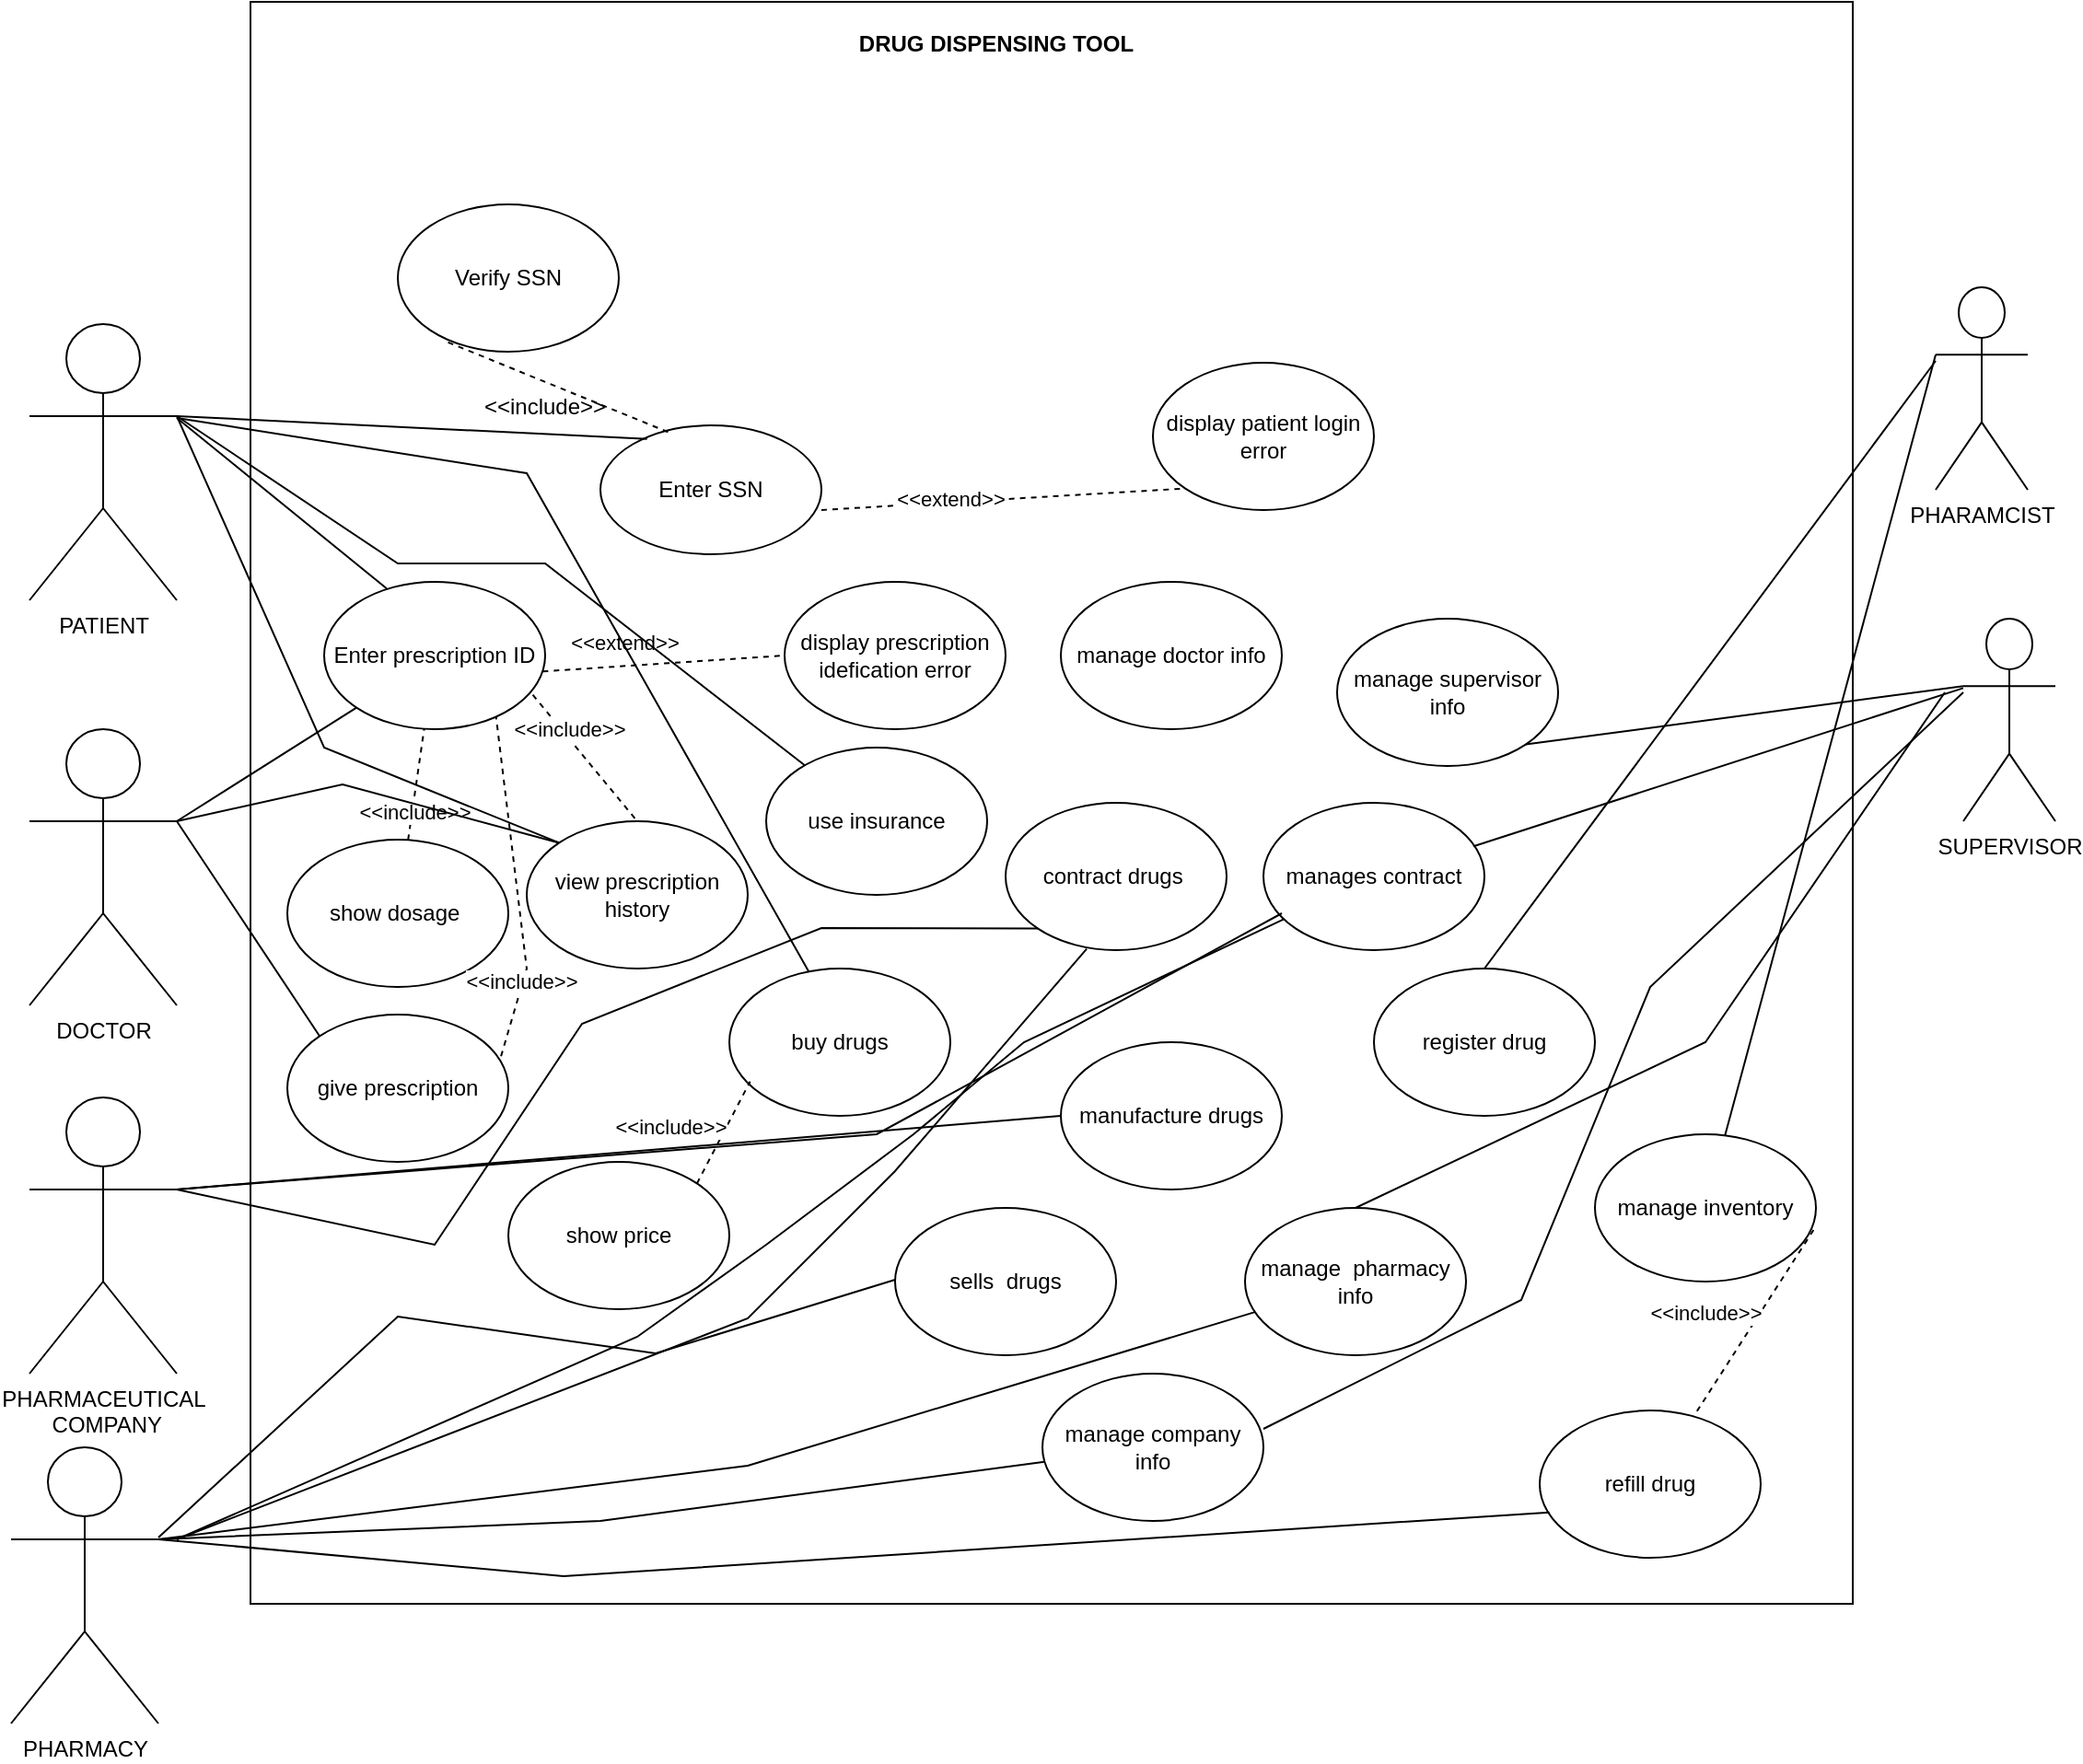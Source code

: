 <mxfile version="21.2.1" type="device">
  <diagram name="Page-1" id="k8EfoCy7SmcwWmOiNj1v">
    <mxGraphModel dx="1020" dy="1596" grid="1" gridSize="10" guides="1" tooltips="1" connect="1" arrows="1" fold="1" page="1" pageScale="1" pageWidth="850" pageHeight="1100" math="0" shadow="0">
      <root>
        <mxCell id="0" />
        <mxCell id="1" parent="0" />
        <UserObject label="" tooltip="&gt;&#xa;" id="KLKRiOaOqkj03--vke8t-1">
          <mxCell style="whiteSpace=wrap;html=1;aspect=fixed;strokeColor=#000000;" parent="1" vertex="1">
            <mxGeometry x="310" y="-195" width="870" height="870" as="geometry" />
          </mxCell>
        </UserObject>
        <mxCell id="KLKRiOaOqkj03--vke8t-2" value="&lt;b&gt;DRUG DISPENSING TOOL&lt;br&gt;&lt;br&gt;&lt;/b&gt;" style="text;html=1;strokeColor=none;fillColor=none;align=center;verticalAlign=middle;whiteSpace=wrap;rounded=0;" parent="1" vertex="1">
          <mxGeometry x="600" y="-190" width="230" height="50" as="geometry" />
        </mxCell>
        <mxCell id="KLKRiOaOqkj03--vke8t-10" value="Enter SSN" style="ellipse;whiteSpace=wrap;html=1;" parent="1" vertex="1">
          <mxGeometry x="500" y="35" width="120" height="70" as="geometry" />
        </mxCell>
        <mxCell id="KLKRiOaOqkj03--vke8t-12" value="display patient login error" style="ellipse;whiteSpace=wrap;html=1;" parent="1" vertex="1">
          <mxGeometry x="800" y="1" width="120" height="80" as="geometry" />
        </mxCell>
        <mxCell id="KLKRiOaOqkj03--vke8t-13" value="Verify SSN" style="ellipse;whiteSpace=wrap;html=1;" parent="1" vertex="1">
          <mxGeometry x="390" y="-85" width="120" height="80" as="geometry" />
        </mxCell>
        <mxCell id="KLKRiOaOqkj03--vke8t-14" value="Enter prescription ID" style="ellipse;whiteSpace=wrap;html=1;" parent="1" vertex="1">
          <mxGeometry x="350" y="120" width="120" height="80" as="geometry" />
        </mxCell>
        <mxCell id="KLKRiOaOqkj03--vke8t-15" value="display prescription idefication error" style="ellipse;whiteSpace=wrap;html=1;" parent="1" vertex="1">
          <mxGeometry x="600" y="120" width="120" height="80" as="geometry" />
        </mxCell>
        <mxCell id="KLKRiOaOqkj03--vke8t-16" value="show dosage&amp;nbsp;" style="ellipse;whiteSpace=wrap;html=1;" parent="1" vertex="1">
          <mxGeometry x="330" y="260" width="120" height="80" as="geometry" />
        </mxCell>
        <mxCell id="KLKRiOaOqkj03--vke8t-17" value="give prescription" style="ellipse;whiteSpace=wrap;html=1;" parent="1" vertex="1">
          <mxGeometry x="330" y="355" width="120" height="80" as="geometry" />
        </mxCell>
        <mxCell id="KLKRiOaOqkj03--vke8t-26" value="buy drugs" style="ellipse;whiteSpace=wrap;html=1;" parent="1" vertex="1">
          <mxGeometry x="570" y="330" width="120" height="80" as="geometry" />
        </mxCell>
        <mxCell id="KLKRiOaOqkj03--vke8t-28" value="manufacture drugs" style="ellipse;whiteSpace=wrap;html=1;" parent="1" vertex="1">
          <mxGeometry x="750" y="370" width="120" height="80" as="geometry" />
        </mxCell>
        <mxCell id="KLKRiOaOqkj03--vke8t-29" value="contract drugs&amp;nbsp;" style="ellipse;whiteSpace=wrap;html=1;" parent="1" vertex="1">
          <mxGeometry x="720" y="240" width="120" height="80" as="geometry" />
        </mxCell>
        <mxCell id="KLKRiOaOqkj03--vke8t-30" value="register drug" style="ellipse;whiteSpace=wrap;html=1;" parent="1" vertex="1">
          <mxGeometry x="920" y="330" width="120" height="80" as="geometry" />
        </mxCell>
        <mxCell id="KLKRiOaOqkj03--vke8t-31" value="manages contract&lt;br&gt;" style="ellipse;whiteSpace=wrap;html=1;" parent="1" vertex="1">
          <mxGeometry x="860" y="240" width="120" height="80" as="geometry" />
        </mxCell>
        <mxCell id="KLKRiOaOqkj03--vke8t-33" value="show price" style="ellipse;whiteSpace=wrap;html=1;" parent="1" vertex="1">
          <mxGeometry x="450" y="435" width="120" height="80" as="geometry" />
        </mxCell>
        <mxCell id="KLKRiOaOqkj03--vke8t-34" value="sells&amp;nbsp; drugs" style="ellipse;whiteSpace=wrap;html=1;" parent="1" vertex="1">
          <mxGeometry x="660" y="460" width="120" height="80" as="geometry" />
        </mxCell>
        <mxCell id="KLKRiOaOqkj03--vke8t-35" value="use insurance&lt;br&gt;" style="ellipse;whiteSpace=wrap;html=1;" parent="1" vertex="1">
          <mxGeometry x="590" y="210" width="120" height="80" as="geometry" />
        </mxCell>
        <mxCell id="KLKRiOaOqkj03--vke8t-36" value="manage inventory" style="ellipse;whiteSpace=wrap;html=1;" parent="1" vertex="1">
          <mxGeometry x="1040" y="420" width="120" height="80" as="geometry" />
        </mxCell>
        <mxCell id="KLKRiOaOqkj03--vke8t-37" value="view prescription history" style="ellipse;whiteSpace=wrap;html=1;" parent="1" vertex="1">
          <mxGeometry x="460" y="250" width="120" height="80" as="geometry" />
        </mxCell>
        <mxCell id="KLKRiOaOqkj03--vke8t-38" value="manage company info" style="ellipse;whiteSpace=wrap;html=1;" parent="1" vertex="1">
          <mxGeometry x="740" y="550" width="120" height="80" as="geometry" />
        </mxCell>
        <mxCell id="KLKRiOaOqkj03--vke8t-40" value="manage&amp;nbsp; pharmacy info" style="ellipse;whiteSpace=wrap;html=1;" parent="1" vertex="1">
          <mxGeometry x="850" y="460" width="120" height="80" as="geometry" />
        </mxCell>
        <mxCell id="KLKRiOaOqkj03--vke8t-41" value="manage doctor info" style="ellipse;whiteSpace=wrap;html=1;" parent="1" vertex="1">
          <mxGeometry x="750" y="120" width="120" height="80" as="geometry" />
        </mxCell>
        <mxCell id="KLKRiOaOqkj03--vke8t-42" value="manage supervisor info" style="ellipse;whiteSpace=wrap;html=1;" parent="1" vertex="1">
          <mxGeometry x="900" y="140" width="120" height="80" as="geometry" />
        </mxCell>
        <mxCell id="KLKRiOaOqkj03--vke8t-43" value="refill drug" style="ellipse;whiteSpace=wrap;html=1;" parent="1" vertex="1">
          <mxGeometry x="1010" y="570" width="120" height="80" as="geometry" />
        </mxCell>
        <mxCell id="KLKRiOaOqkj03--vke8t-46" value="PATIENT" style="shape=umlActor;verticalLabelPosition=bottom;verticalAlign=top;html=1;outlineConnect=0;" parent="1" vertex="1">
          <mxGeometry x="190" y="-20" width="80" height="150" as="geometry" />
        </mxCell>
        <mxCell id="KLKRiOaOqkj03--vke8t-47" value="DOCTOR" style="shape=umlActor;verticalLabelPosition=bottom;verticalAlign=top;html=1;outlineConnect=0;" parent="1" vertex="1">
          <mxGeometry x="190" y="200" width="80" height="150" as="geometry" />
        </mxCell>
        <mxCell id="KLKRiOaOqkj03--vke8t-50" value="PHARMACEUTICAL&lt;br&gt;&amp;nbsp;COMPANY" style="shape=umlActor;verticalLabelPosition=bottom;verticalAlign=top;html=1;outlineConnect=0;" parent="1" vertex="1">
          <mxGeometry x="190" y="400" width="80" height="150" as="geometry" />
        </mxCell>
        <mxCell id="KLKRiOaOqkj03--vke8t-51" value="PHARMACY" style="shape=umlActor;verticalLabelPosition=bottom;verticalAlign=top;html=1;outlineConnect=0;" parent="1" vertex="1">
          <mxGeometry x="180" y="590" width="80" height="150" as="geometry" />
        </mxCell>
        <mxCell id="KLKRiOaOqkj03--vke8t-55" value="PHARAMCIST" style="shape=umlActor;verticalLabelPosition=bottom;verticalAlign=top;html=1;outlineConnect=0;" parent="1" vertex="1">
          <mxGeometry x="1225" y="-40" width="50" height="110" as="geometry" />
        </mxCell>
        <mxCell id="KLKRiOaOqkj03--vke8t-58" value="SUPERVISOR" style="shape=umlActor;verticalLabelPosition=bottom;verticalAlign=top;html=1;outlineConnect=0;" parent="1" vertex="1">
          <mxGeometry x="1240" y="140" width="50" height="110" as="geometry" />
        </mxCell>
        <mxCell id="KLKRiOaOqkj03--vke8t-72" value="" style="endArrow=none;dashed=1;html=1;rounded=0;strokeColor=#000000;entryX=0.222;entryY=0.933;entryDx=0;entryDy=0;entryPerimeter=0;exitX=0.306;exitY=0.052;exitDx=0;exitDy=0;exitPerimeter=0;" parent="1" source="KLKRiOaOqkj03--vke8t-10" target="KLKRiOaOqkj03--vke8t-13" edge="1">
          <mxGeometry width="50" height="50" relative="1" as="geometry">
            <mxPoint x="450" y="50" as="sourcePoint" />
            <mxPoint x="500" as="targetPoint" />
          </mxGeometry>
        </mxCell>
        <mxCell id="KLKRiOaOqkj03--vke8t-73" value="&amp;lt;&amp;lt;include&amp;gt;&amp;gt;" style="text;html=1;strokeColor=none;fillColor=none;align=center;verticalAlign=middle;whiteSpace=wrap;rounded=0;" parent="1" vertex="1">
          <mxGeometry x="440" y="10" width="60" height="30" as="geometry" />
        </mxCell>
        <mxCell id="KLKRiOaOqkj03--vke8t-74" style="edgeStyle=orthogonalEdgeStyle;rounded=0;orthogonalLoop=1;jettySize=auto;html=1;exitX=0.5;exitY=1;exitDx=0;exitDy=0;" parent="1" source="KLKRiOaOqkj03--vke8t-73" target="KLKRiOaOqkj03--vke8t-73" edge="1">
          <mxGeometry relative="1" as="geometry" />
        </mxCell>
        <mxCell id="KLKRiOaOqkj03--vke8t-75" value="" style="endArrow=none;dashed=1;html=1;rounded=0;exitX=1;exitY=0.657;exitDx=0;exitDy=0;exitPerimeter=0;entryX=0;entryY=1;entryDx=0;entryDy=0;" parent="1" source="KLKRiOaOqkj03--vke8t-10" target="KLKRiOaOqkj03--vke8t-12" edge="1">
          <mxGeometry width="50" height="50" relative="1" as="geometry">
            <mxPoint x="500" y="200" as="sourcePoint" />
            <mxPoint x="550" y="150" as="targetPoint" />
          </mxGeometry>
        </mxCell>
        <mxCell id="KLKRiOaOqkj03--vke8t-76" value="&amp;lt;&amp;lt;extend&amp;gt;&amp;gt;" style="edgeLabel;html=1;align=center;verticalAlign=middle;resizable=0;points=[];" parent="KLKRiOaOqkj03--vke8t-75" vertex="1" connectable="0">
          <mxGeometry x="-0.295" y="2" relative="1" as="geometry">
            <mxPoint as="offset" />
          </mxGeometry>
        </mxCell>
        <mxCell id="KLKRiOaOqkj03--vke8t-78" value="" style="endArrow=none;dashed=1;html=1;rounded=0;" parent="1" source="KLKRiOaOqkj03--vke8t-16" target="KLKRiOaOqkj03--vke8t-14" edge="1">
          <mxGeometry width="50" height="50" relative="1" as="geometry">
            <mxPoint x="420" y="240" as="sourcePoint" />
            <mxPoint x="470" y="190" as="targetPoint" />
          </mxGeometry>
        </mxCell>
        <mxCell id="KLKRiOaOqkj03--vke8t-86" value="&amp;lt;&amp;lt;include&amp;gt;&amp;gt;" style="edgeLabel;html=1;align=center;verticalAlign=middle;resizable=0;points=[];" parent="KLKRiOaOqkj03--vke8t-78" vertex="1" connectable="0">
          <mxGeometry x="-0.49" y="-2" relative="1" as="geometry">
            <mxPoint x="-1" as="offset" />
          </mxGeometry>
        </mxCell>
        <mxCell id="KLKRiOaOqkj03--vke8t-79" value="" style="endArrow=none;dashed=1;html=1;rounded=0;entryX=0.5;entryY=0;entryDx=0;entryDy=0;exitX=0.944;exitY=0.767;exitDx=0;exitDy=0;exitPerimeter=0;" parent="1" source="KLKRiOaOqkj03--vke8t-14" target="KLKRiOaOqkj03--vke8t-37" edge="1">
          <mxGeometry width="50" height="50" relative="1" as="geometry">
            <mxPoint x="500" y="200" as="sourcePoint" />
            <mxPoint x="550" y="150" as="targetPoint" />
          </mxGeometry>
        </mxCell>
        <mxCell id="KLKRiOaOqkj03--vke8t-85" value="&amp;lt;&amp;lt;include&amp;gt;&amp;gt;" style="edgeLabel;html=1;align=center;verticalAlign=middle;resizable=0;points=[];" parent="KLKRiOaOqkj03--vke8t-79" vertex="1" connectable="0">
          <mxGeometry x="-0.405" y="3" relative="1" as="geometry">
            <mxPoint as="offset" />
          </mxGeometry>
        </mxCell>
        <mxCell id="KLKRiOaOqkj03--vke8t-83" value="" style="endArrow=none;dashed=1;html=1;rounded=0;entryX=0;entryY=0.5;entryDx=0;entryDy=0;exitX=0.989;exitY=0.608;exitDx=0;exitDy=0;exitPerimeter=0;" parent="1" source="KLKRiOaOqkj03--vke8t-14" target="KLKRiOaOqkj03--vke8t-15" edge="1">
          <mxGeometry width="50" height="50" relative="1" as="geometry">
            <mxPoint x="500" y="200" as="sourcePoint" />
            <mxPoint x="550" y="150" as="targetPoint" />
          </mxGeometry>
        </mxCell>
        <mxCell id="KLKRiOaOqkj03--vke8t-84" value="&amp;lt;&amp;lt;extend&amp;gt;&amp;gt;" style="edgeLabel;html=1;align=center;verticalAlign=middle;resizable=0;points=[];" parent="KLKRiOaOqkj03--vke8t-83" vertex="1" connectable="0">
          <mxGeometry x="-0.366" y="-1" relative="1" as="geometry">
            <mxPoint x="3" y="-14" as="offset" />
          </mxGeometry>
        </mxCell>
        <mxCell id="KLKRiOaOqkj03--vke8t-87" value="" style="endArrow=none;dashed=1;html=1;rounded=0;entryX=0.094;entryY=0.767;entryDx=0;entryDy=0;entryPerimeter=0;exitX=1;exitY=0;exitDx=0;exitDy=0;" parent="1" source="KLKRiOaOqkj03--vke8t-33" target="KLKRiOaOqkj03--vke8t-26" edge="1">
          <mxGeometry width="50" height="50" relative="1" as="geometry">
            <mxPoint x="550" y="450" as="sourcePoint" />
            <mxPoint x="600" y="400" as="targetPoint" />
          </mxGeometry>
        </mxCell>
        <mxCell id="KLKRiOaOqkj03--vke8t-88" value="&amp;lt;&amp;lt;include&amp;gt;&amp;gt;" style="edgeLabel;html=1;align=center;verticalAlign=middle;resizable=0;points=[];" parent="KLKRiOaOqkj03--vke8t-87" vertex="1" connectable="0">
          <mxGeometry x="-0.416" y="-3" relative="1" as="geometry">
            <mxPoint x="-26" y="-16" as="offset" />
          </mxGeometry>
        </mxCell>
        <mxCell id="KLKRiOaOqkj03--vke8t-90" value="" style="endArrow=none;dashed=1;html=1;rounded=0;exitX=0.967;exitY=0.283;exitDx=0;exitDy=0;exitPerimeter=0;entryX=0.778;entryY=0.917;entryDx=0;entryDy=0;entryPerimeter=0;" parent="1" source="KLKRiOaOqkj03--vke8t-17" target="KLKRiOaOqkj03--vke8t-14" edge="1">
          <mxGeometry width="50" height="50" relative="1" as="geometry">
            <mxPoint x="500" y="390" as="sourcePoint" />
            <mxPoint x="550" y="340" as="targetPoint" />
            <Array as="points">
              <mxPoint x="460" y="330" />
            </Array>
          </mxGeometry>
        </mxCell>
        <mxCell id="KLKRiOaOqkj03--vke8t-91" value="&amp;lt;&amp;lt;include&amp;gt;&amp;gt;" style="edgeLabel;html=1;align=center;verticalAlign=middle;resizable=0;points=[];" parent="KLKRiOaOqkj03--vke8t-90" vertex="1" connectable="0">
          <mxGeometry x="-0.545" y="1" relative="1" as="geometry">
            <mxPoint as="offset" />
          </mxGeometry>
        </mxCell>
        <mxCell id="KLKRiOaOqkj03--vke8t-95" value="" style="endArrow=none;dashed=1;html=1;rounded=0;exitX=0.989;exitY=0.65;exitDx=0;exitDy=0;exitPerimeter=0;" parent="1" source="KLKRiOaOqkj03--vke8t-36" target="KLKRiOaOqkj03--vke8t-43" edge="1">
          <mxGeometry width="50" height="50" relative="1" as="geometry">
            <mxPoint x="580" y="680" as="sourcePoint" />
            <mxPoint x="630" y="630" as="targetPoint" />
          </mxGeometry>
        </mxCell>
        <mxCell id="KLKRiOaOqkj03--vke8t-96" value="&amp;lt;&amp;lt;include&amp;gt;&amp;gt;" style="edgeLabel;html=1;align=center;verticalAlign=middle;resizable=0;points=[];" parent="KLKRiOaOqkj03--vke8t-95" vertex="1" connectable="0">
          <mxGeometry x="-0.375" y="-1" relative="1" as="geometry">
            <mxPoint x="-38" y="14" as="offset" />
          </mxGeometry>
        </mxCell>
        <mxCell id="KLKRiOaOqkj03--vke8t-97" value="" style="endArrow=none;html=1;rounded=0;exitX=1;exitY=0.333;exitDx=0;exitDy=0;exitPerimeter=0;entryX=0.044;entryY=0.692;entryDx=0;entryDy=0;entryPerimeter=0;" parent="1" source="KLKRiOaOqkj03--vke8t-51" target="KLKRiOaOqkj03--vke8t-43" edge="1">
          <mxGeometry width="50" height="50" relative="1" as="geometry">
            <mxPoint x="580" y="680" as="sourcePoint" />
            <mxPoint x="630" y="630" as="targetPoint" />
            <Array as="points">
              <mxPoint x="480" y="660" />
            </Array>
          </mxGeometry>
        </mxCell>
        <mxCell id="KLKRiOaOqkj03--vke8t-100" value="" style="endArrow=none;html=1;rounded=0;entryX=0.211;entryY=0.105;entryDx=0;entryDy=0;entryPerimeter=0;" parent="1" target="KLKRiOaOqkj03--vke8t-10" edge="1">
          <mxGeometry width="50" height="50" relative="1" as="geometry">
            <mxPoint x="270" y="30" as="sourcePoint" />
            <mxPoint x="320" y="-20" as="targetPoint" />
          </mxGeometry>
        </mxCell>
        <mxCell id="KLKRiOaOqkj03--vke8t-102" value="" style="endArrow=none;html=1;rounded=0;entryX=0.283;entryY=0.033;entryDx=0;entryDy=0;entryPerimeter=0;" parent="1" edge="1">
          <mxGeometry width="50" height="50" relative="1" as="geometry">
            <mxPoint x="270" y="31" as="sourcePoint" />
            <mxPoint x="383.96" y="123.64" as="targetPoint" />
          </mxGeometry>
        </mxCell>
        <mxCell id="KLKRiOaOqkj03--vke8t-105" value="" style="endArrow=none;html=1;rounded=0;exitX=0;exitY=0;exitDx=0;exitDy=0;" parent="1" source="KLKRiOaOqkj03--vke8t-37" edge="1">
          <mxGeometry width="50" height="50" relative="1" as="geometry">
            <mxPoint x="220" y="80" as="sourcePoint" />
            <mxPoint x="270" y="30" as="targetPoint" />
            <Array as="points">
              <mxPoint x="350" y="210" />
            </Array>
          </mxGeometry>
        </mxCell>
        <mxCell id="KLKRiOaOqkj03--vke8t-106" value="" style="endArrow=none;html=1;rounded=0;" parent="1" target="KLKRiOaOqkj03--vke8t-35" edge="1">
          <mxGeometry width="50" height="50" relative="1" as="geometry">
            <mxPoint x="270" y="30" as="sourcePoint" />
            <mxPoint x="350" y="10" as="targetPoint" />
            <Array as="points">
              <mxPoint x="390" y="110" />
              <mxPoint x="470" y="110" />
            </Array>
          </mxGeometry>
        </mxCell>
        <mxCell id="KLKRiOaOqkj03--vke8t-109" value="" style="endArrow=none;html=1;rounded=0;exitX=0.361;exitY=0.025;exitDx=0;exitDy=0;exitPerimeter=0;entryX=1;entryY=0.333;entryDx=0;entryDy=0;entryPerimeter=0;" parent="1" source="KLKRiOaOqkj03--vke8t-26" edge="1">
          <mxGeometry width="50" height="50" relative="1" as="geometry">
            <mxPoint x="619.96" y="338.36" as="sourcePoint" />
            <mxPoint x="270" y="31" as="targetPoint" />
            <Array as="points">
              <mxPoint x="460" y="61" />
            </Array>
          </mxGeometry>
        </mxCell>
        <mxCell id="KLKRiOaOqkj03--vke8t-110" value="" style="endArrow=none;html=1;rounded=0;entryX=0;entryY=1;entryDx=0;entryDy=0;" parent="1" target="KLKRiOaOqkj03--vke8t-14" edge="1">
          <mxGeometry width="50" height="50" relative="1" as="geometry">
            <mxPoint x="270" y="250" as="sourcePoint" />
            <mxPoint x="330" y="210" as="targetPoint" />
          </mxGeometry>
        </mxCell>
        <mxCell id="KLKRiOaOqkj03--vke8t-111" value="" style="endArrow=none;html=1;rounded=0;entryX=0;entryY=0;entryDx=0;entryDy=0;" parent="1" target="KLKRiOaOqkj03--vke8t-37" edge="1">
          <mxGeometry width="50" height="50" relative="1" as="geometry">
            <mxPoint x="270" y="250" as="sourcePoint" />
            <mxPoint x="470" y="260" as="targetPoint" />
            <Array as="points">
              <mxPoint x="360" y="230" />
            </Array>
          </mxGeometry>
        </mxCell>
        <mxCell id="KLKRiOaOqkj03--vke8t-112" value="" style="endArrow=none;html=1;rounded=0;exitX=0;exitY=0;exitDx=0;exitDy=0;" parent="1" source="KLKRiOaOqkj03--vke8t-17" edge="1">
          <mxGeometry width="50" height="50" relative="1" as="geometry">
            <mxPoint x="220" y="300" as="sourcePoint" />
            <mxPoint x="270" y="250" as="targetPoint" />
          </mxGeometry>
        </mxCell>
        <mxCell id="KLKRiOaOqkj03--vke8t-113" value="" style="endArrow=none;html=1;rounded=0;entryX=0;entryY=0.5;entryDx=0;entryDy=0;" parent="1" edge="1">
          <mxGeometry width="50" height="50" relative="1" as="geometry">
            <mxPoint x="260" y="639" as="sourcePoint" />
            <mxPoint x="660" y="499" as="targetPoint" />
            <Array as="points">
              <mxPoint x="390" y="519" />
              <mxPoint x="530" y="539" />
            </Array>
          </mxGeometry>
        </mxCell>
        <mxCell id="KLKRiOaOqkj03--vke8t-114" value="" style="endArrow=none;html=1;rounded=0;" parent="1" target="KLKRiOaOqkj03--vke8t-38" edge="1">
          <mxGeometry width="50" height="50" relative="1" as="geometry">
            <mxPoint x="260" y="640" as="sourcePoint" />
            <mxPoint x="660" y="480" as="targetPoint" />
            <Array as="points">
              <mxPoint x="500" y="630" />
            </Array>
          </mxGeometry>
        </mxCell>
        <mxCell id="KLKRiOaOqkj03--vke8t-115" value="" style="endArrow=none;html=1;rounded=0;" parent="1" target="KLKRiOaOqkj03--vke8t-40" edge="1">
          <mxGeometry width="50" height="50" relative="1" as="geometry">
            <mxPoint x="260" y="640" as="sourcePoint" />
            <mxPoint x="660" y="480" as="targetPoint" />
            <Array as="points">
              <mxPoint x="580" y="600" />
            </Array>
          </mxGeometry>
        </mxCell>
        <mxCell id="KLKRiOaOqkj03--vke8t-117" value="" style="endArrow=none;html=1;rounded=0;" parent="1" target="KLKRiOaOqkj03--vke8t-31" edge="1">
          <mxGeometry width="50" height="50" relative="1" as="geometry">
            <mxPoint x="270" y="640" as="sourcePoint" />
            <mxPoint x="660" y="480" as="targetPoint" />
            <Array as="points">
              <mxPoint x="520" y="530" />
              <mxPoint x="590" y="480" />
              <mxPoint x="670" y="420" />
              <mxPoint x="730" y="370" />
            </Array>
          </mxGeometry>
        </mxCell>
        <mxCell id="KLKRiOaOqkj03--vke8t-119" value="" style="endArrow=none;html=1;rounded=0;exitX=0.367;exitY=0.992;exitDx=0;exitDy=0;exitPerimeter=0;" parent="1" source="KLKRiOaOqkj03--vke8t-29" edge="1">
          <mxGeometry width="50" height="50" relative="1" as="geometry">
            <mxPoint x="650" y="530" as="sourcePoint" />
            <mxPoint x="270" y="640" as="targetPoint" />
            <Array as="points">
              <mxPoint x="660" y="440" />
              <mxPoint x="580" y="520" />
            </Array>
          </mxGeometry>
        </mxCell>
        <mxCell id="KLKRiOaOqkj03--vke8t-120" value="" style="endArrow=none;html=1;rounded=0;exitX=0.5;exitY=0;exitDx=0;exitDy=0;" parent="1" source="KLKRiOaOqkj03--vke8t-30" edge="1">
          <mxGeometry width="50" height="50" relative="1" as="geometry">
            <mxPoint x="1175" y="50" as="sourcePoint" />
            <mxPoint x="1225" as="targetPoint" />
          </mxGeometry>
        </mxCell>
        <mxCell id="KLKRiOaOqkj03--vke8t-121" value="" style="endArrow=none;html=1;rounded=0;exitX=0;exitY=0.333;exitDx=0;exitDy=0;exitPerimeter=0;" parent="1" source="KLKRiOaOqkj03--vke8t-55" target="KLKRiOaOqkj03--vke8t-36" edge="1">
          <mxGeometry width="50" height="50" relative="1" as="geometry">
            <mxPoint x="1060" y="290" as="sourcePoint" />
            <mxPoint x="1110" y="240" as="targetPoint" />
          </mxGeometry>
        </mxCell>
        <mxCell id="KLKRiOaOqkj03--vke8t-122" value="" style="endArrow=none;html=1;rounded=0;exitX=1;exitY=1;exitDx=0;exitDy=0;entryX=0;entryY=0.333;entryDx=0;entryDy=0;entryPerimeter=0;" parent="1" source="KLKRiOaOqkj03--vke8t-42" target="KLKRiOaOqkj03--vke8t-58" edge="1">
          <mxGeometry width="50" height="50" relative="1" as="geometry">
            <mxPoint x="1020" y="290" as="sourcePoint" />
            <mxPoint x="1070" y="240" as="targetPoint" />
          </mxGeometry>
        </mxCell>
        <mxCell id="KLKRiOaOqkj03--vke8t-123" value="" style="endArrow=none;html=1;rounded=0;entryX=0;entryY=0.333;entryDx=0;entryDy=0;entryPerimeter=0;" parent="1" edge="1">
          <mxGeometry width="50" height="50" relative="1" as="geometry">
            <mxPoint x="974.032" y="263.608" as="sourcePoint" />
            <mxPoint x="1240" y="177.667" as="targetPoint" />
          </mxGeometry>
        </mxCell>
        <mxCell id="KLKRiOaOqkj03--vke8t-124" value="" style="endArrow=none;html=1;rounded=0;exitX=0.5;exitY=0;exitDx=0;exitDy=0;" parent="1" source="KLKRiOaOqkj03--vke8t-40" edge="1">
          <mxGeometry width="50" height="50" relative="1" as="geometry">
            <mxPoint x="790" y="290" as="sourcePoint" />
            <mxPoint x="1230" y="180" as="targetPoint" />
            <Array as="points">
              <mxPoint x="1100" y="370" />
            </Array>
          </mxGeometry>
        </mxCell>
        <mxCell id="KLKRiOaOqkj03--vke8t-125" value="" style="endArrow=none;html=1;rounded=0;" parent="1" edge="1">
          <mxGeometry width="50" height="50" relative="1" as="geometry">
            <mxPoint x="860" y="580" as="sourcePoint" />
            <mxPoint x="1240" y="180" as="targetPoint" />
            <Array as="points">
              <mxPoint x="1000" y="510" />
              <mxPoint x="1070" y="340" />
            </Array>
          </mxGeometry>
        </mxCell>
        <mxCell id="KLKRiOaOqkj03--vke8t-126" value="" style="endArrow=none;html=1;rounded=0;entryX=0;entryY=0.5;entryDx=0;entryDy=0;exitX=1;exitY=0.333;exitDx=0;exitDy=0;exitPerimeter=0;" parent="1" source="KLKRiOaOqkj03--vke8t-50" target="KLKRiOaOqkj03--vke8t-28" edge="1">
          <mxGeometry width="50" height="50" relative="1" as="geometry">
            <mxPoint x="680" y="450" as="sourcePoint" />
            <mxPoint x="730" y="400" as="targetPoint" />
          </mxGeometry>
        </mxCell>
        <mxCell id="KLKRiOaOqkj03--vke8t-127" value="" style="endArrow=none;html=1;rounded=0;exitX=1;exitY=0.333;exitDx=0;exitDy=0;exitPerimeter=0;" parent="1" source="KLKRiOaOqkj03--vke8t-50" edge="1">
          <mxGeometry width="50" height="50" relative="1" as="geometry">
            <mxPoint x="680" y="450" as="sourcePoint" />
            <mxPoint x="870" y="300" as="targetPoint" />
            <Array as="points">
              <mxPoint x="650" y="420" />
            </Array>
          </mxGeometry>
        </mxCell>
        <mxCell id="KLKRiOaOqkj03--vke8t-128" value="" style="endArrow=none;html=1;rounded=0;entryX=0;entryY=1;entryDx=0;entryDy=0;" parent="1" target="KLKRiOaOqkj03--vke8t-29" edge="1">
          <mxGeometry width="50" height="50" relative="1" as="geometry">
            <mxPoint x="270" y="450" as="sourcePoint" />
            <mxPoint x="730" y="400" as="targetPoint" />
            <Array as="points">
              <mxPoint x="410" y="480" />
              <mxPoint x="490" y="360" />
              <mxPoint x="620" y="308" />
            </Array>
          </mxGeometry>
        </mxCell>
      </root>
    </mxGraphModel>
  </diagram>
</mxfile>
